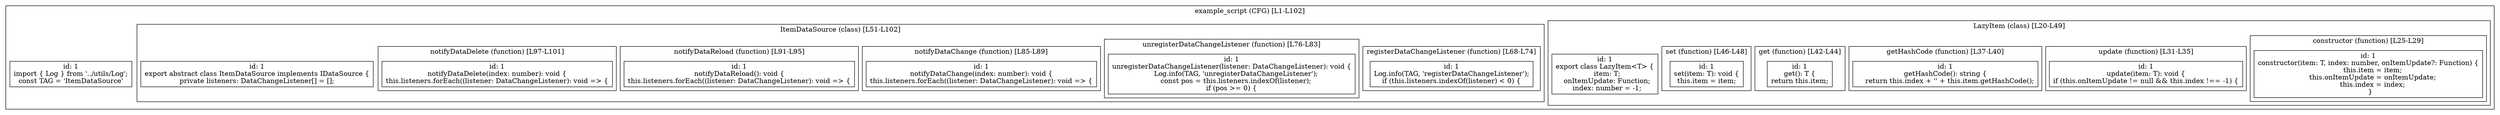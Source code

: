 digraph "37.ts" {
  subgraph "cluster_1" {
    label="example_script (CFG) [L1-L102]";
    node_1_1 [label="id: 1\nimport { Log } from '../utils/Log';
const TAG = 'ItemDataSource'", shape=box];
  subgraph "cluster_2" {
    label="LazyItem (class) [L20-L49]";
    node_2_1 [label="id: 1\nexport class LazyItem<T> {
  item: T;
  onItemUpdate: Function;
  index: number = -1;", shape=box];
  subgraph "cluster_3" {
    label="constructor (function) [L25-L29]";
    node_3_1 [label="id: 1\nconstructor(item: T, index: number, onItemUpdate?: Function) {
    this.item = item;
    this.onItemUpdate = onItemUpdate;
    this.index = index;
  }", shape=box];
  }
  subgraph "cluster_4" {
    label="update (function) [L31-L35]";
    node_4_1 [label="id: 1\nupdate(item: T): void {
if (this.onItemUpdate != null && this.index !== -1) {", shape=box];
  }
  subgraph "cluster_5" {
    label="getHashCode (function) [L37-L40]";
    node_5_1 [label="id: 1\ngetHashCode(): string {
    return this.index + '' + this.item.getHashCode();", shape=box];
  }
  subgraph "cluster_6" {
    label="get (function) [L42-L44]";
    node_6_1 [label="id: 1\nget(): T {
return this.item;", shape=box];
  }
  subgraph "cluster_7" {
    label="set (function) [L46-L48]";
    node_7_1 [label="id: 1\nset(item: T): void {
this.item = item;", shape=box];
  }
  }
  subgraph "cluster_8" {
    label="ItemDataSource (class) [L51-L102]";
    node_8_1 [label="id: 1\nexport abstract class ItemDataSource implements IDataSource {
private listeners: DataChangeListener[] = [];", shape=box];
  subgraph "cluster_9" {
    label="registerDataChangeListener (function) [L68-L74]";
    node_9_1 [label="id: 1\nLog.info(TAG, 'registerDataChangeListener');
if (this.listeners.indexOf(listener) < 0) {", shape=box];
  }
  subgraph "cluster_10" {
    label="unregisterDataChangeListener (function) [L76-L83]";
    node_10_1 [label="id: 1\nunregisterDataChangeListener(listener: DataChangeListener): void {
    Log.info(TAG, 'unregisterDataChangeListener');
    const pos = this.listeners.indexOf(listener);
if (pos >= 0) {", shape=box];
  }
  subgraph "cluster_11" {
    label="notifyDataChange (function) [L85-L89]";
    node_11_1 [label="id: 1\nnotifyDataChange(index: number): void {
this.listeners.forEach((listener: DataChangeListener): void => {", shape=box];
  }
  subgraph "cluster_12" {
    label="notifyDataReload (function) [L91-L95]";
    node_12_1 [label="id: 1\nnotifyDataReload(): void {
this.listeners.forEach((listener: DataChangeListener): void => {", shape=box];
  }
  subgraph "cluster_13" {
    label="notifyDataDelete (function) [L97-L101]";
    node_13_1 [label="id: 1\nnotifyDataDelete(index: number): void {
this.listeners.forEach((listener: DataChangeListener): void => {", shape=box];
  }
  }
  }
}